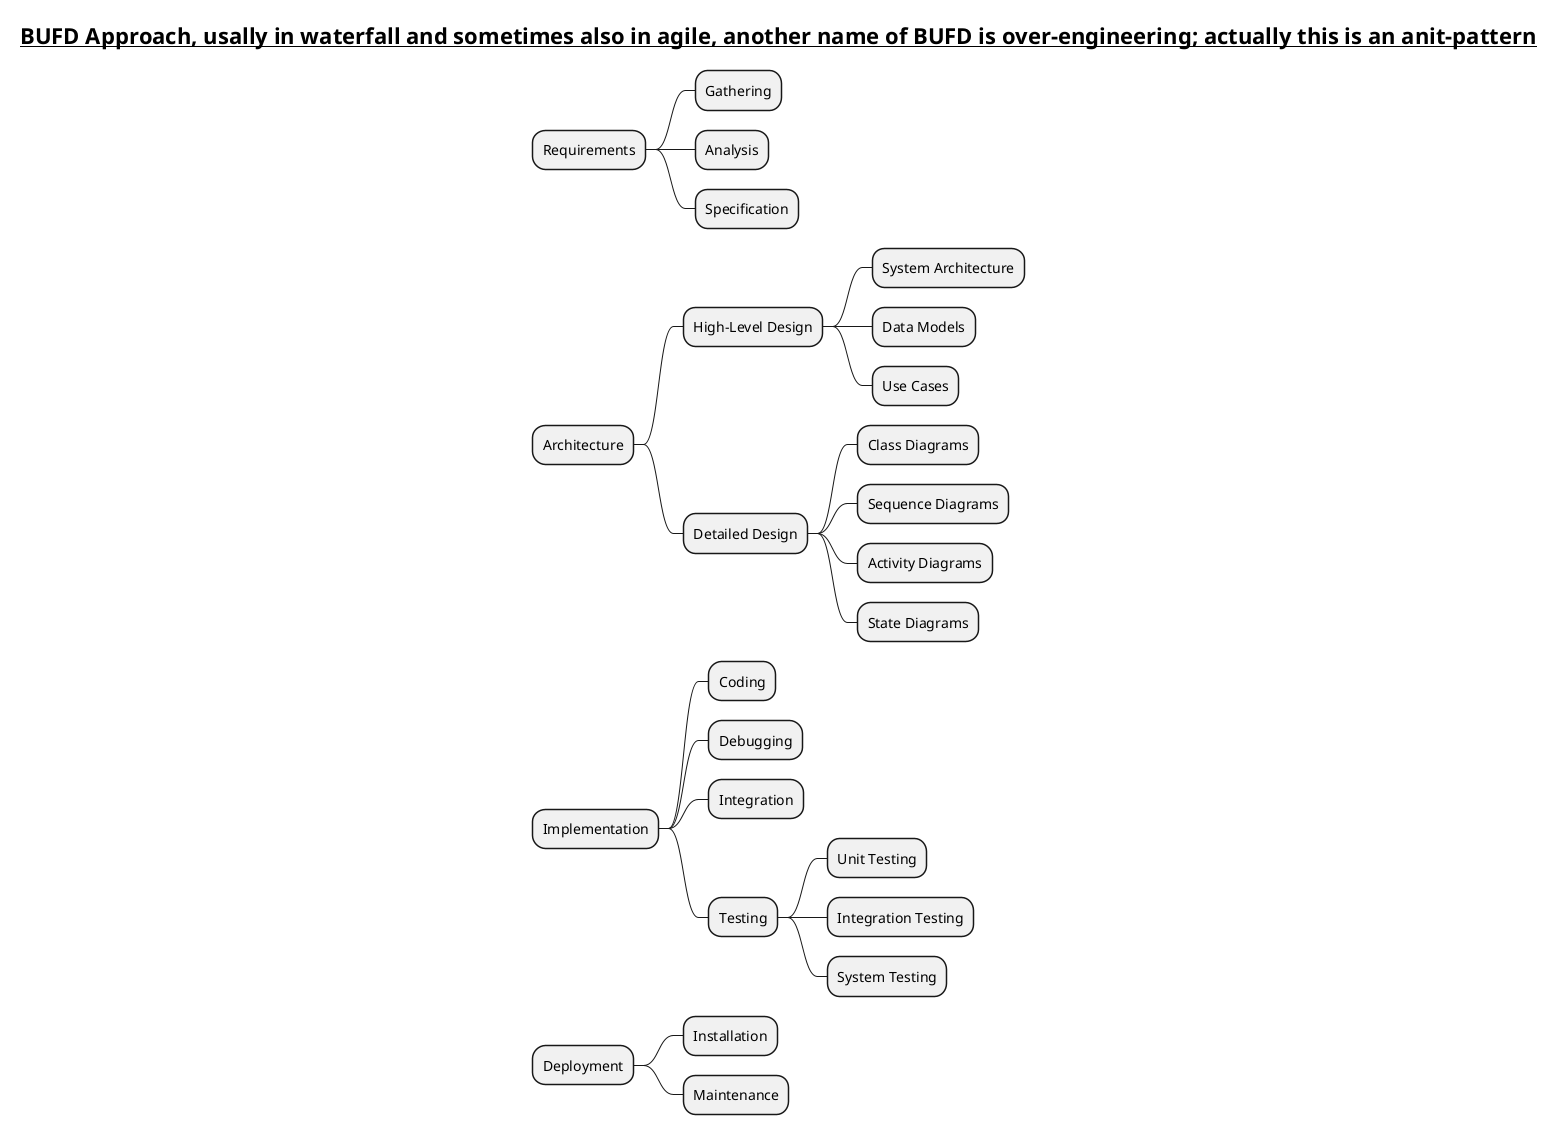 @startmindmap

title = __BUFD Approach, usally in waterfall and sometimes also in agile, another name of BUFD is over-engineering; actually this is an anit-pattern__

* Requirements
** Gathering
** Analysis
** Specification
* Architecture
** High-Level Design
*** System Architecture
*** Data Models
*** Use Cases
** Detailed Design
*** Class Diagrams
*** Sequence Diagrams
*** Activity Diagrams
*** State Diagrams
* Implementation
** Coding
** Debugging
** Integration
** Testing
*** Unit Testing
*** Integration Testing
*** System Testing
* Deployment
** Installation
** Maintenance

@endmindmap
